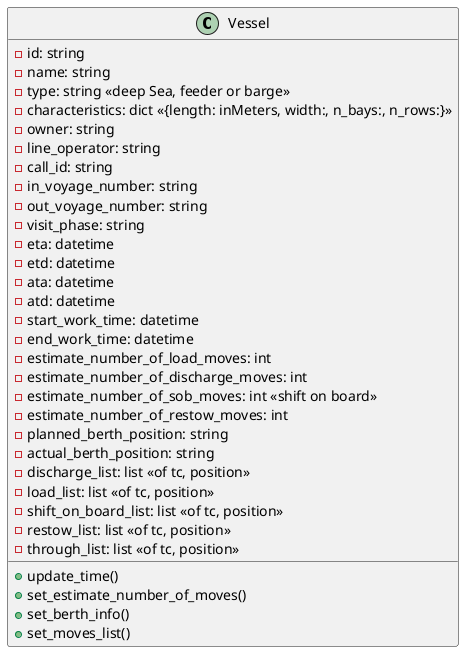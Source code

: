 @startuml

class Vessel {
    - id: string
    - name: string
    - type: string << deep Sea, feeder or barge >>
    - characteristics: dict << {length: inMeters, width:, n_bays:, n_rows:} >>
    - owner: string
    - line_operator: string
    - call_id: string
    - in_voyage_number: string
    - out_voyage_number: string
    - visit_phase: string
    - eta: datetime
    - etd: datetime
    - ata: datetime
    - atd: datetime
    - start_work_time: datetime
    - end_work_time: datetime
    - estimate_number_of_load_moves: int
    - estimate_number_of_discharge_moves: int
    - estimate_number_of_sob_moves: int << shift on board >>
    - estimate_number_of_restow_moves: int
    - planned_berth_position: string
    - actual_berth_position: string
    - discharge_list: list << of tc, position >>
    - load_list: list << of tc, position >>
    - shift_on_board_list: list << of tc, position >>
    - restow_list: list << of tc, position >>
    - through_list: list << of tc, position >>

    + update_time()
    + set_estimate_number_of_moves()
    + set_berth_info()
    + set_moves_list()
}

@enduml